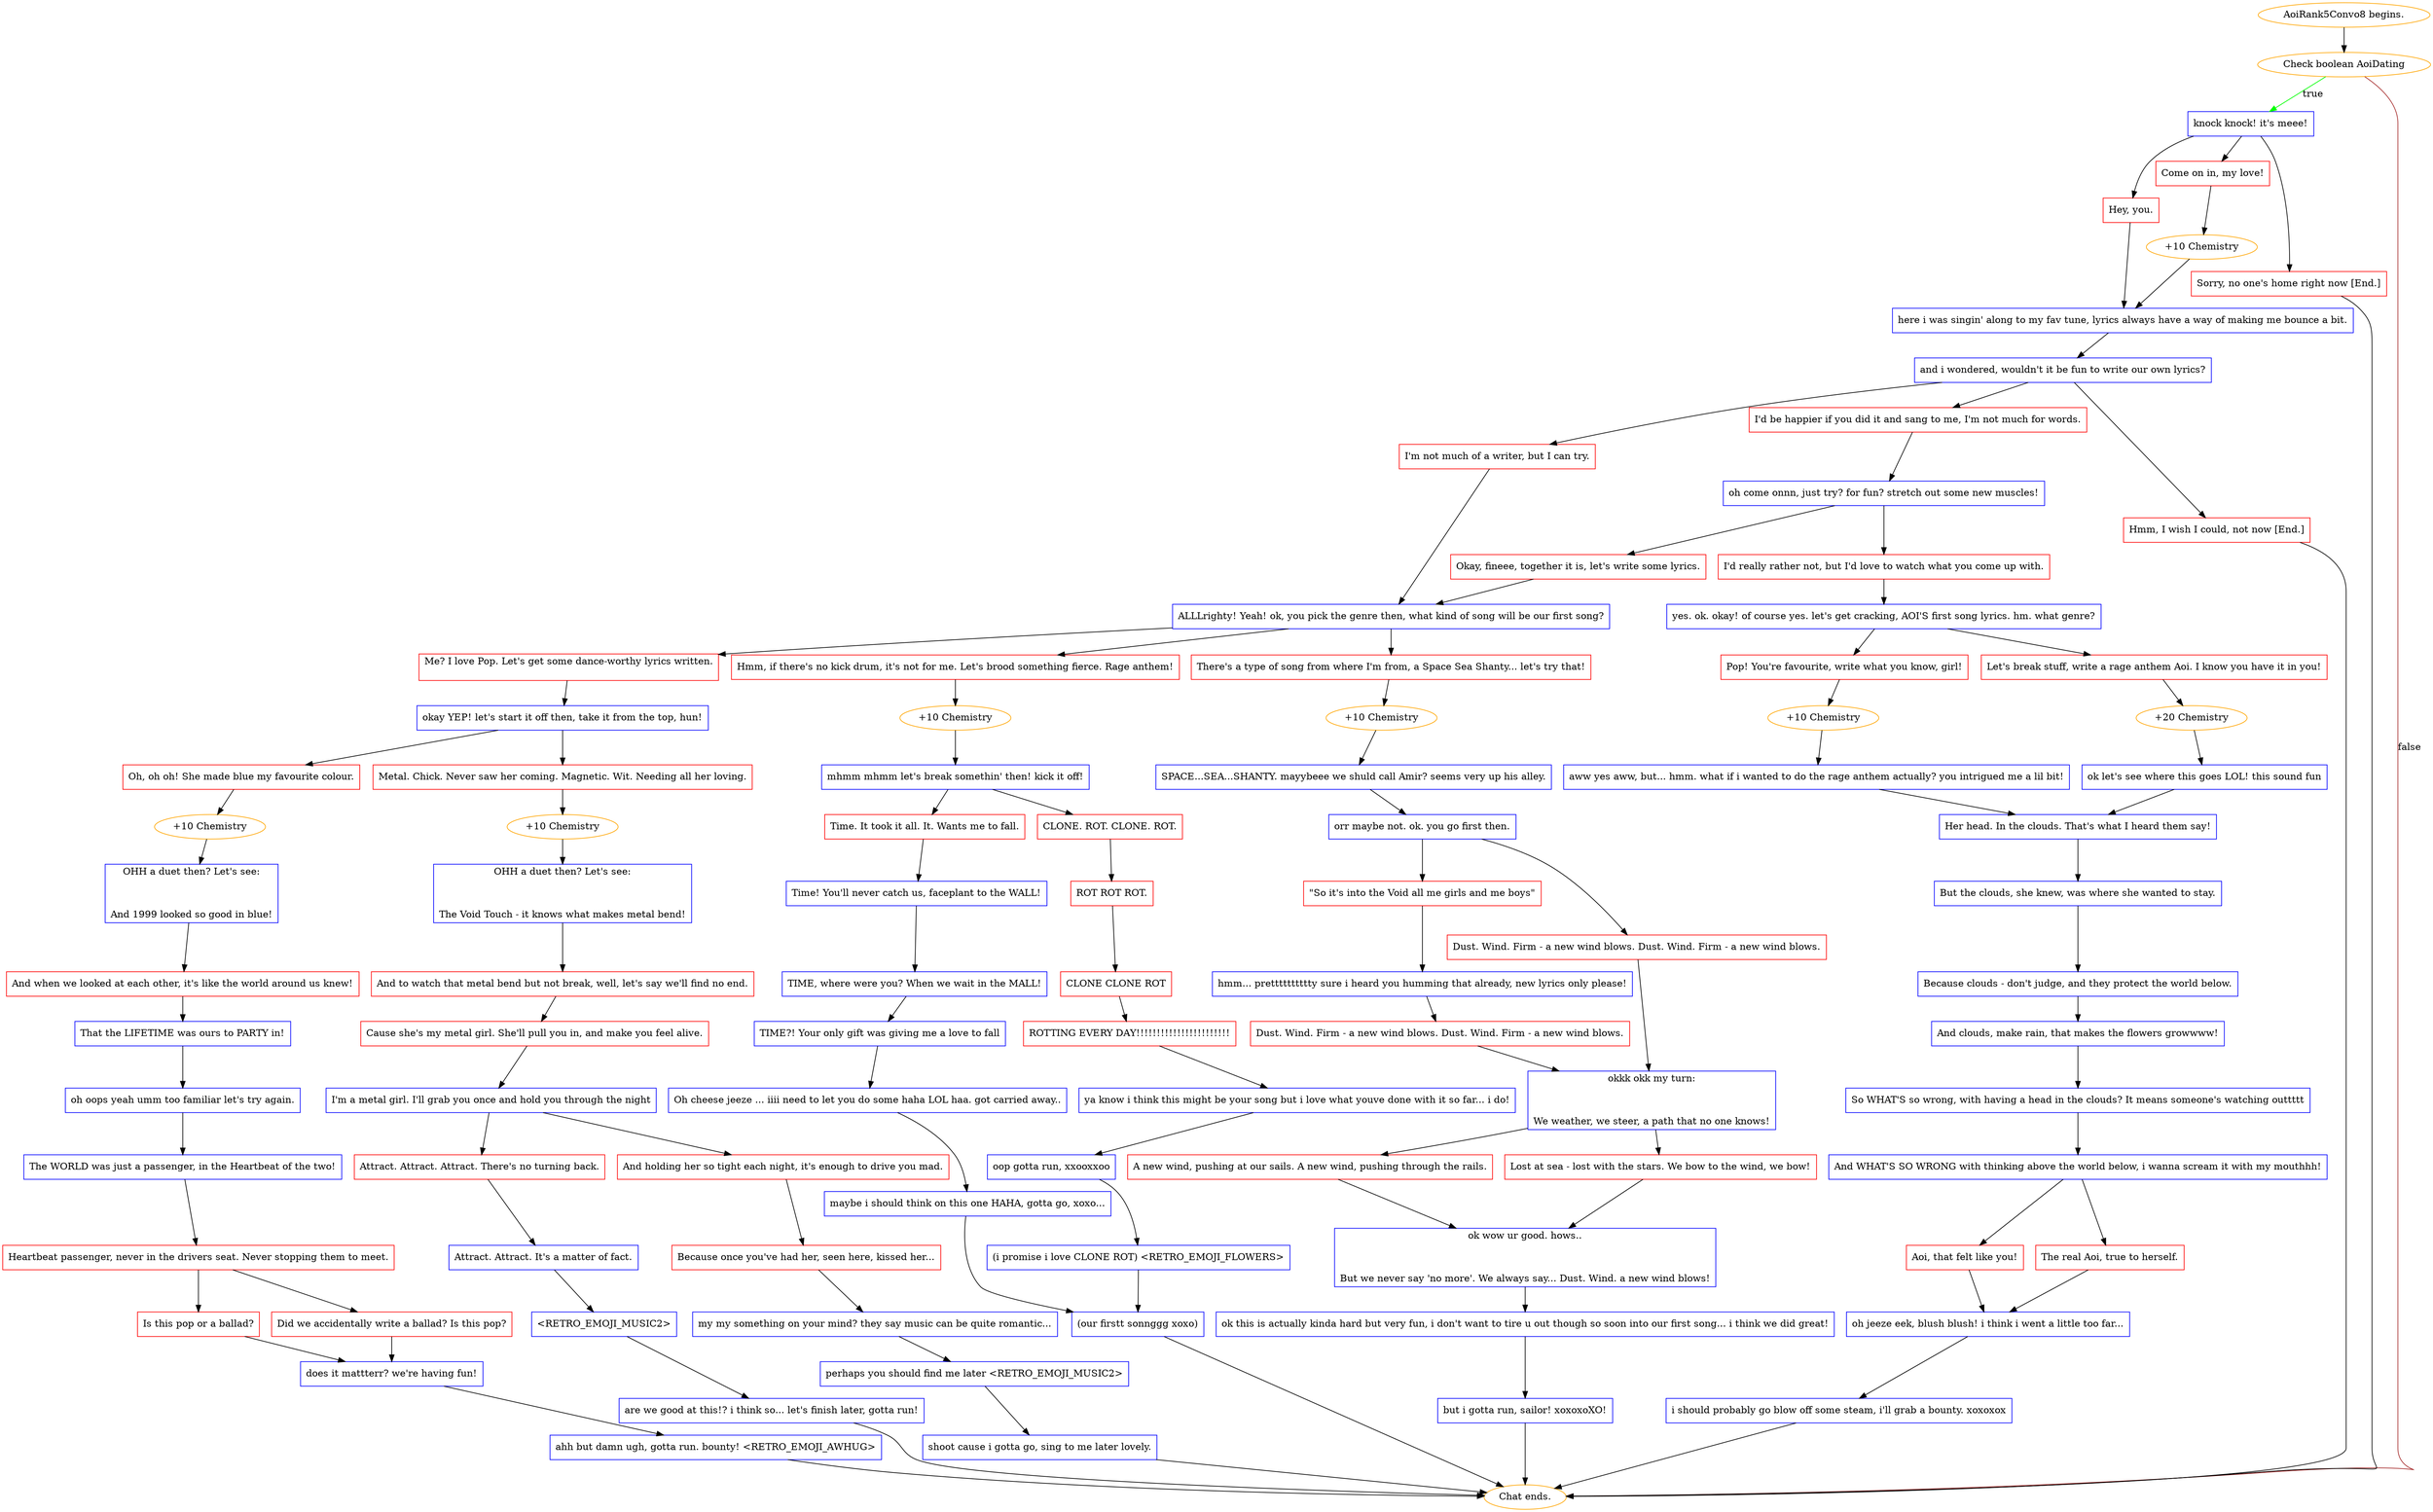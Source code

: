 digraph {
	"AoiRank5Convo8 begins." [color=orange];
		"AoiRank5Convo8 begins." -> 3835;
	3835 [label="Check boolean AoiDating",color=orange];
		3835 -> 1443 [label=true,color=green];
		3835 -> "Chat ends." [label=false,color=brown];
	1443 [label="knock knock! it's meee!",shape=box,color=blue];
		1443 -> 1444;
		1443 -> 1445;
		1443 -> j1630851672;
	"Chat ends." [color=orange];
	1444 [label="Hey, you.",shape=box,color=red];
		1444 -> 1449;
	1445 [label="Come on in, my love!",shape=box,color=red];
		1445 -> 1447;
	j1630851672 [label="Sorry, no one's home right now [End.]",shape=box,color=red];
		j1630851672 -> "Chat ends.";
	1449 [label="here i was singin' along to my fav tune, lyrics always have a way of making me bounce a bit.",shape=box,color=blue];
		1449 -> 1450;
	1447 [label="+10 Chemistry",color=orange];
		1447 -> 1449;
	1450 [label="and i wondered, wouldn't it be fun to write our own lyrics?",shape=box,color=blue];
		1450 -> 1451;
		1450 -> 1452;
		1450 -> j3099616229;
	1451 [label="I'm not much of a writer, but I can try.",shape=box,color=red];
		1451 -> 1458;
	1452 [label="I'd be happier if you did it and sang to me, I'm not much for words.",shape=box,color=red];
		1452 -> 1455;
	j3099616229 [label="Hmm, I wish I could, not now [End.]",shape=box,color=red];
		j3099616229 -> "Chat ends.";
	1458 [label="ALLLrighty! Yeah! ok, you pick the genre then, what kind of song will be our first song?",shape=box,color=blue];
		1458 -> 1460;
		1458 -> 1461;
		1458 -> 1462;
	1455 [label="oh come onnn, just try? for fun? stretch out some new muscles!",shape=box,color=blue];
		1455 -> 1456;
		1455 -> 1457;
	1460 [label="Me? I love Pop. Let's get some dance-worthy lyrics written.
",shape=box,color=red];
		1460 -> 1512;
	1461 [label="Hmm, if there's no kick drum, it's not for me. Let's brood something fierce. Rage anthem!",shape=box,color=red];
		1461 -> 1465;
	1462 [label="There's a type of song from where I'm from, a Space Sea Shanty... let's try that!",shape=box,color=red];
		1462 -> 1466;
	1456 [label="Okay, fineee, together it is, let's write some lyrics.",shape=box,color=red];
		1456 -> 1458;
	1457 [label="I'd really rather not, but I'd love to watch what you come up with.",shape=box,color=red];
		1457 -> 1459;
	1512 [label="okay YEP! let's start it off then, take it from the top, hun!",shape=box,color=blue];
		1512 -> 1513;
		1512 -> 1514;
	1465 [label="+10 Chemistry",color=orange];
		1465 -> 1469;
	1466 [label="+10 Chemistry",color=orange];
		1466 -> 1470;
	1459 [label="yes. ok. okay! of course yes. let's get cracking, AOI'S first song lyrics. hm. what genre?",shape=box,color=blue];
		1459 -> 1463;
		1459 -> 1464;
	1513 [label="Oh, oh oh! She made blue my favourite colour.",shape=box,color=red];
		1513 -> 1515;
	1514 [label="Metal. Chick. Never saw her coming. Magnetic. Wit. Needing all her loving.",shape=box,color=red];
		1514 -> 1516;
	1469 [label="mhmm mhmm let's break somethin' then! kick it off!",shape=box,color=blue];
		1469 -> j1397122157;
		1469 -> j3254937947;
	1470 [label="SPACE...SEA...SHANTY. mayybeee we shuld call Amir? seems very up his alley.",shape=box,color=blue];
		1470 -> 1484;
	1463 [label="Pop! You're favourite, write what you know, girl!",shape=box,color=red];
		1463 -> 1467;
	1464 [label="Let's break stuff, write a rage anthem Aoi. I know you have it in you!",shape=box,color=red];
		1464 -> 1468;
	1515 [label="+10 Chemistry",color=orange];
		1515 -> 1517;
	1516 [label="+10 Chemistry",color=orange];
		1516 -> 1518;
	j1397122157 [label="Time. It took it all. It. Wants me to fall.",shape=box,color=red];
		j1397122157 -> j1353271559;
	j3254937947 [label="CLONE. ROT. CLONE. ROT.",shape=box,color=red];
		j3254937947 -> j2873256698;
	1484 [label="orr maybe not. ok. you go first then.",shape=box,color=blue];
		1484 -> 1485;
		1484 -> 1486;
	1467 [label="+10 Chemistry",color=orange];
		1467 -> 1471;
	1468 [label="+20 Chemistry",color=orange];
		1468 -> 1472;
	1517 [label="OHH a duet then? Let's see:

And 1999 looked so good in blue!",shape=box,color=blue];
		1517 -> 1519;
	1518 [label="OHH a duet then? Let's see:

The Void Touch - it knows what makes metal bend!",shape=box,color=blue];
		1518 -> 1520;
	j1353271559 [label="Time! You'll never catch us, faceplant to the WALL!",shape=box,color=blue];
		j1353271559 -> j2284340592;
	j2873256698 [label="ROT ROT ROT.",shape=box,color=red];
		j2873256698 -> j1223853514;
	1485 [label="\"So it's into the Void all me girls and me boys\"",shape=box,color=red];
		1485 -> 1487;
	1486 [label="Dust. Wind. Firm - a new wind blows. Dust. Wind. Firm - a new wind blows.",shape=box,color=red];
		1486 -> 1489;
	1471 [label="aww yes aww, but... hmm. what if i wanted to do the rage anthem actually? you intrigued me a lil bit!",shape=box,color=blue];
		1471 -> 1473;
	1472 [label="ok let's see where this goes LOL! this sound fun",shape=box,color=blue];
		1472 -> 1473;
	1519 [label="And when we looked at each other, it's like the world around us knew!",shape=box,color=red];
		1519 -> 1521;
	1520 [label="And to watch that metal bend but not break, well, let's say we'll find no end.",shape=box,color=red];
		1520 -> 1522;
	j2284340592 [label="TIME, where were you? When we wait in the MALL!",shape=box,color=blue];
		j2284340592 -> j2636500069;
	j1223853514 [label="CLONE CLONE ROT",shape=box,color=red];
		j1223853514 -> j2222642196;
	1487 [label="hmm... pretttttttttty sure i heard you humming that already, new lyrics only please!",shape=box,color=blue];
		1487 -> 1488;
	1489 [label="okkk okk my turn:

We weather, we steer, a path that no one knows!",shape=box,color=blue];
		1489 -> j3938396840;
		1489 -> j3442690464;
	1473 [label="Her head. In the clouds. That's what I heard them say!",shape=box,color=blue];
		1473 -> 1474;
	1521 [label="That the LIFETIME was ours to PARTY in!",shape=box,color=blue];
		1521 -> 1523;
	1522 [label="Cause she's my metal girl. She'll pull you in, and make you feel alive.",shape=box,color=red];
		1522 -> 1531;
	j2636500069 [label="TIME?! Your only gift was giving me a love to fall",shape=box,color=blue];
		j2636500069 -> j1914197039;
	j2222642196 [label="ROTTING EVERY DAY!!!!!!!!!!!!!!!!!!!!!!!",shape=box,color=red];
		j2222642196 -> j1110165655;
	1488 [label="Dust. Wind. Firm - a new wind blows. Dust. Wind. Firm - a new wind blows.",shape=box,color=red];
		1488 -> 1489;
	j3938396840 [label="A new wind, pushing at our sails. A new wind, pushing through the rails.",shape=box,color=red];
		j3938396840 -> j570813584;
	j3442690464 [label="Lost at sea - lost with the stars. We bow to the wind, we bow!",shape=box,color=red];
		j3442690464 -> j570813584;
	1474 [label="But the clouds, she knew, was where she wanted to stay.",shape=box,color=blue];
		1474 -> 1475;
	1523 [label="oh oops yeah umm too familiar let's try again.",shape=box,color=blue];
		1523 -> 1524;
	1531 [label="I'm a metal girl. I'll grab you once and hold you through the night",shape=box,color=blue];
		1531 -> j3087972955;
		1531 -> j57580871;
	j1914197039 [label="Oh cheese jeeze ... iiii need to let you do some haha LOL haa. got carried away..",shape=box,color=blue];
		j1914197039 -> j3132476101;
	j1110165655 [label="ya know i think this might be your song but i love what youve done with it so far... i do!",shape=box,color=blue];
		j1110165655 -> j1886096700;
	j570813584 [label="ok wow ur good. hows..

But we never say 'no more'. We always say... Dust. Wind. a new wind blows!",shape=box,color=blue];
		j570813584 -> j2008977217;
	1475 [label="Because clouds - don't judge, and they protect the world below.",shape=box,color=blue];
		1475 -> 1476;
	1524 [label="The WORLD was just a passenger, in the Heartbeat of the two!",shape=box,color=blue];
		1524 -> 1525;
	j3087972955 [label="Attract. Attract. Attract. There's no turning back.",shape=box,color=red];
		j3087972955 -> j1069239168;
	j57580871 [label="And holding her so tight each night, it's enough to drive you mad.",shape=box,color=red];
		j57580871 -> j4052345460;
	j3132476101 [label="maybe i should think on this one HAHA, gotta go, xoxo...",shape=box,color=blue];
		j3132476101 -> j510242620;
	j1886096700 [label="oop gotta run, xxooxxoo",shape=box,color=blue];
		j1886096700 -> j1632689307;
	j2008977217 [label="ok this is actually kinda hard but very fun, i don't want to tire u out though so soon into our first song... i think we did great!",shape=box,color=blue];
		j2008977217 -> j2166708172;
	1476 [label="And clouds, make rain, that makes the flowers growwww!",shape=box,color=blue];
		1476 -> 1477;
	1525 [label="Heartbeat passenger, never in the drivers seat. Never stopping them to meet.",shape=box,color=red];
		1525 -> j1150553229;
		1525 -> j3349091094;
	j1069239168 [label="Attract. Attract. It's a matter of fact.",shape=box,color=blue];
		j1069239168 -> j3408357161;
	j4052345460 [label="Because once you've had her, seen here, kissed her...",shape=box,color=red];
		j4052345460 -> j3837663945;
	j510242620 [label="(our firstt sonnggg xoxo)",shape=box,color=blue];
		j510242620 -> "Chat ends.";
	j1632689307 [label="(i promise i love CLONE ROT) <RETRO_EMOJI_FLOWERS>",shape=box,color=blue];
		j1632689307 -> j510242620;
	j2166708172 [label="but i gotta run, sailor! xoxoxoXO!",shape=box,color=blue];
		j2166708172 -> "Chat ends.";
	1477 [label="So WHAT'S so wrong, with having a head in the clouds? It means someone's watching outtttt",shape=box,color=blue];
		1477 -> 1478;
	j1150553229 [label="Is this pop or a ballad?",shape=box,color=red];
		j1150553229 -> j2973321971;
	j3349091094 [label="Did we accidentally write a ballad? Is this pop?",shape=box,color=red];
		j3349091094 -> j2973321971;
	j3408357161 [label="<RETRO_EMOJI_MUSIC2>",shape=box,color=blue];
		j3408357161 -> j2714081624;
	j3837663945 [label="my my something on your mind? they say music can be quite romantic...",shape=box,color=blue];
		j3837663945 -> j3726398467;
	1478 [label="And WHAT'S SO WRONG with thinking above the world below, i wanna scream it with my mouthhh!",shape=box,color=blue];
		1478 -> j3714467050;
		1478 -> j351435218;
	j2973321971 [label="does it mattterr? we're having fun!",shape=box,color=blue];
		j2973321971 -> j1972580859;
	j2714081624 [label="are we good at this!? i think so... let's finish later, gotta run!",shape=box,color=blue];
		j2714081624 -> "Chat ends.";
	j3726398467 [label="perhaps you should find me later <RETRO_EMOJI_MUSIC2>",shape=box,color=blue];
		j3726398467 -> j2265174004;
	j3714467050 [label="Aoi, that felt like you!",shape=box,color=red];
		j3714467050 -> j1396646181;
	j351435218 [label="The real Aoi, true to herself.",shape=box,color=red];
		j351435218 -> j1396646181;
	j1972580859 [label="ahh but damn ugh, gotta run. bounty! <RETRO_EMOJI_AWHUG>",shape=box,color=blue];
		j1972580859 -> "Chat ends.";
	j2265174004 [label="shoot cause i gotta go, sing to me later lovely.",shape=box,color=blue];
		j2265174004 -> "Chat ends.";
	j1396646181 [label="oh jeeze eek, blush blush! i think i went a little too far...",shape=box,color=blue];
		j1396646181 -> j1431756764;
	j1431756764 [label="i should probably go blow off some steam, i'll grab a bounty. xoxoxox",shape=box,color=blue];
		j1431756764 -> "Chat ends.";
}